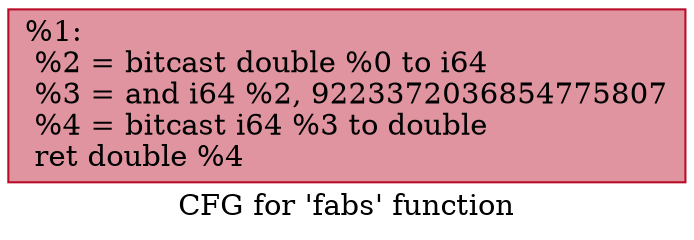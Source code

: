 digraph "CFG for 'fabs' function" {
	label="CFG for 'fabs' function";

	Node0x1312c00 [shape=record,color="#b70d28ff", style=filled, fillcolor="#b70d2870",label="{%1:\l  %2 = bitcast double %0 to i64\l  %3 = and i64 %2, 9223372036854775807\l  %4 = bitcast i64 %3 to double\l  ret double %4\l}"];
}
